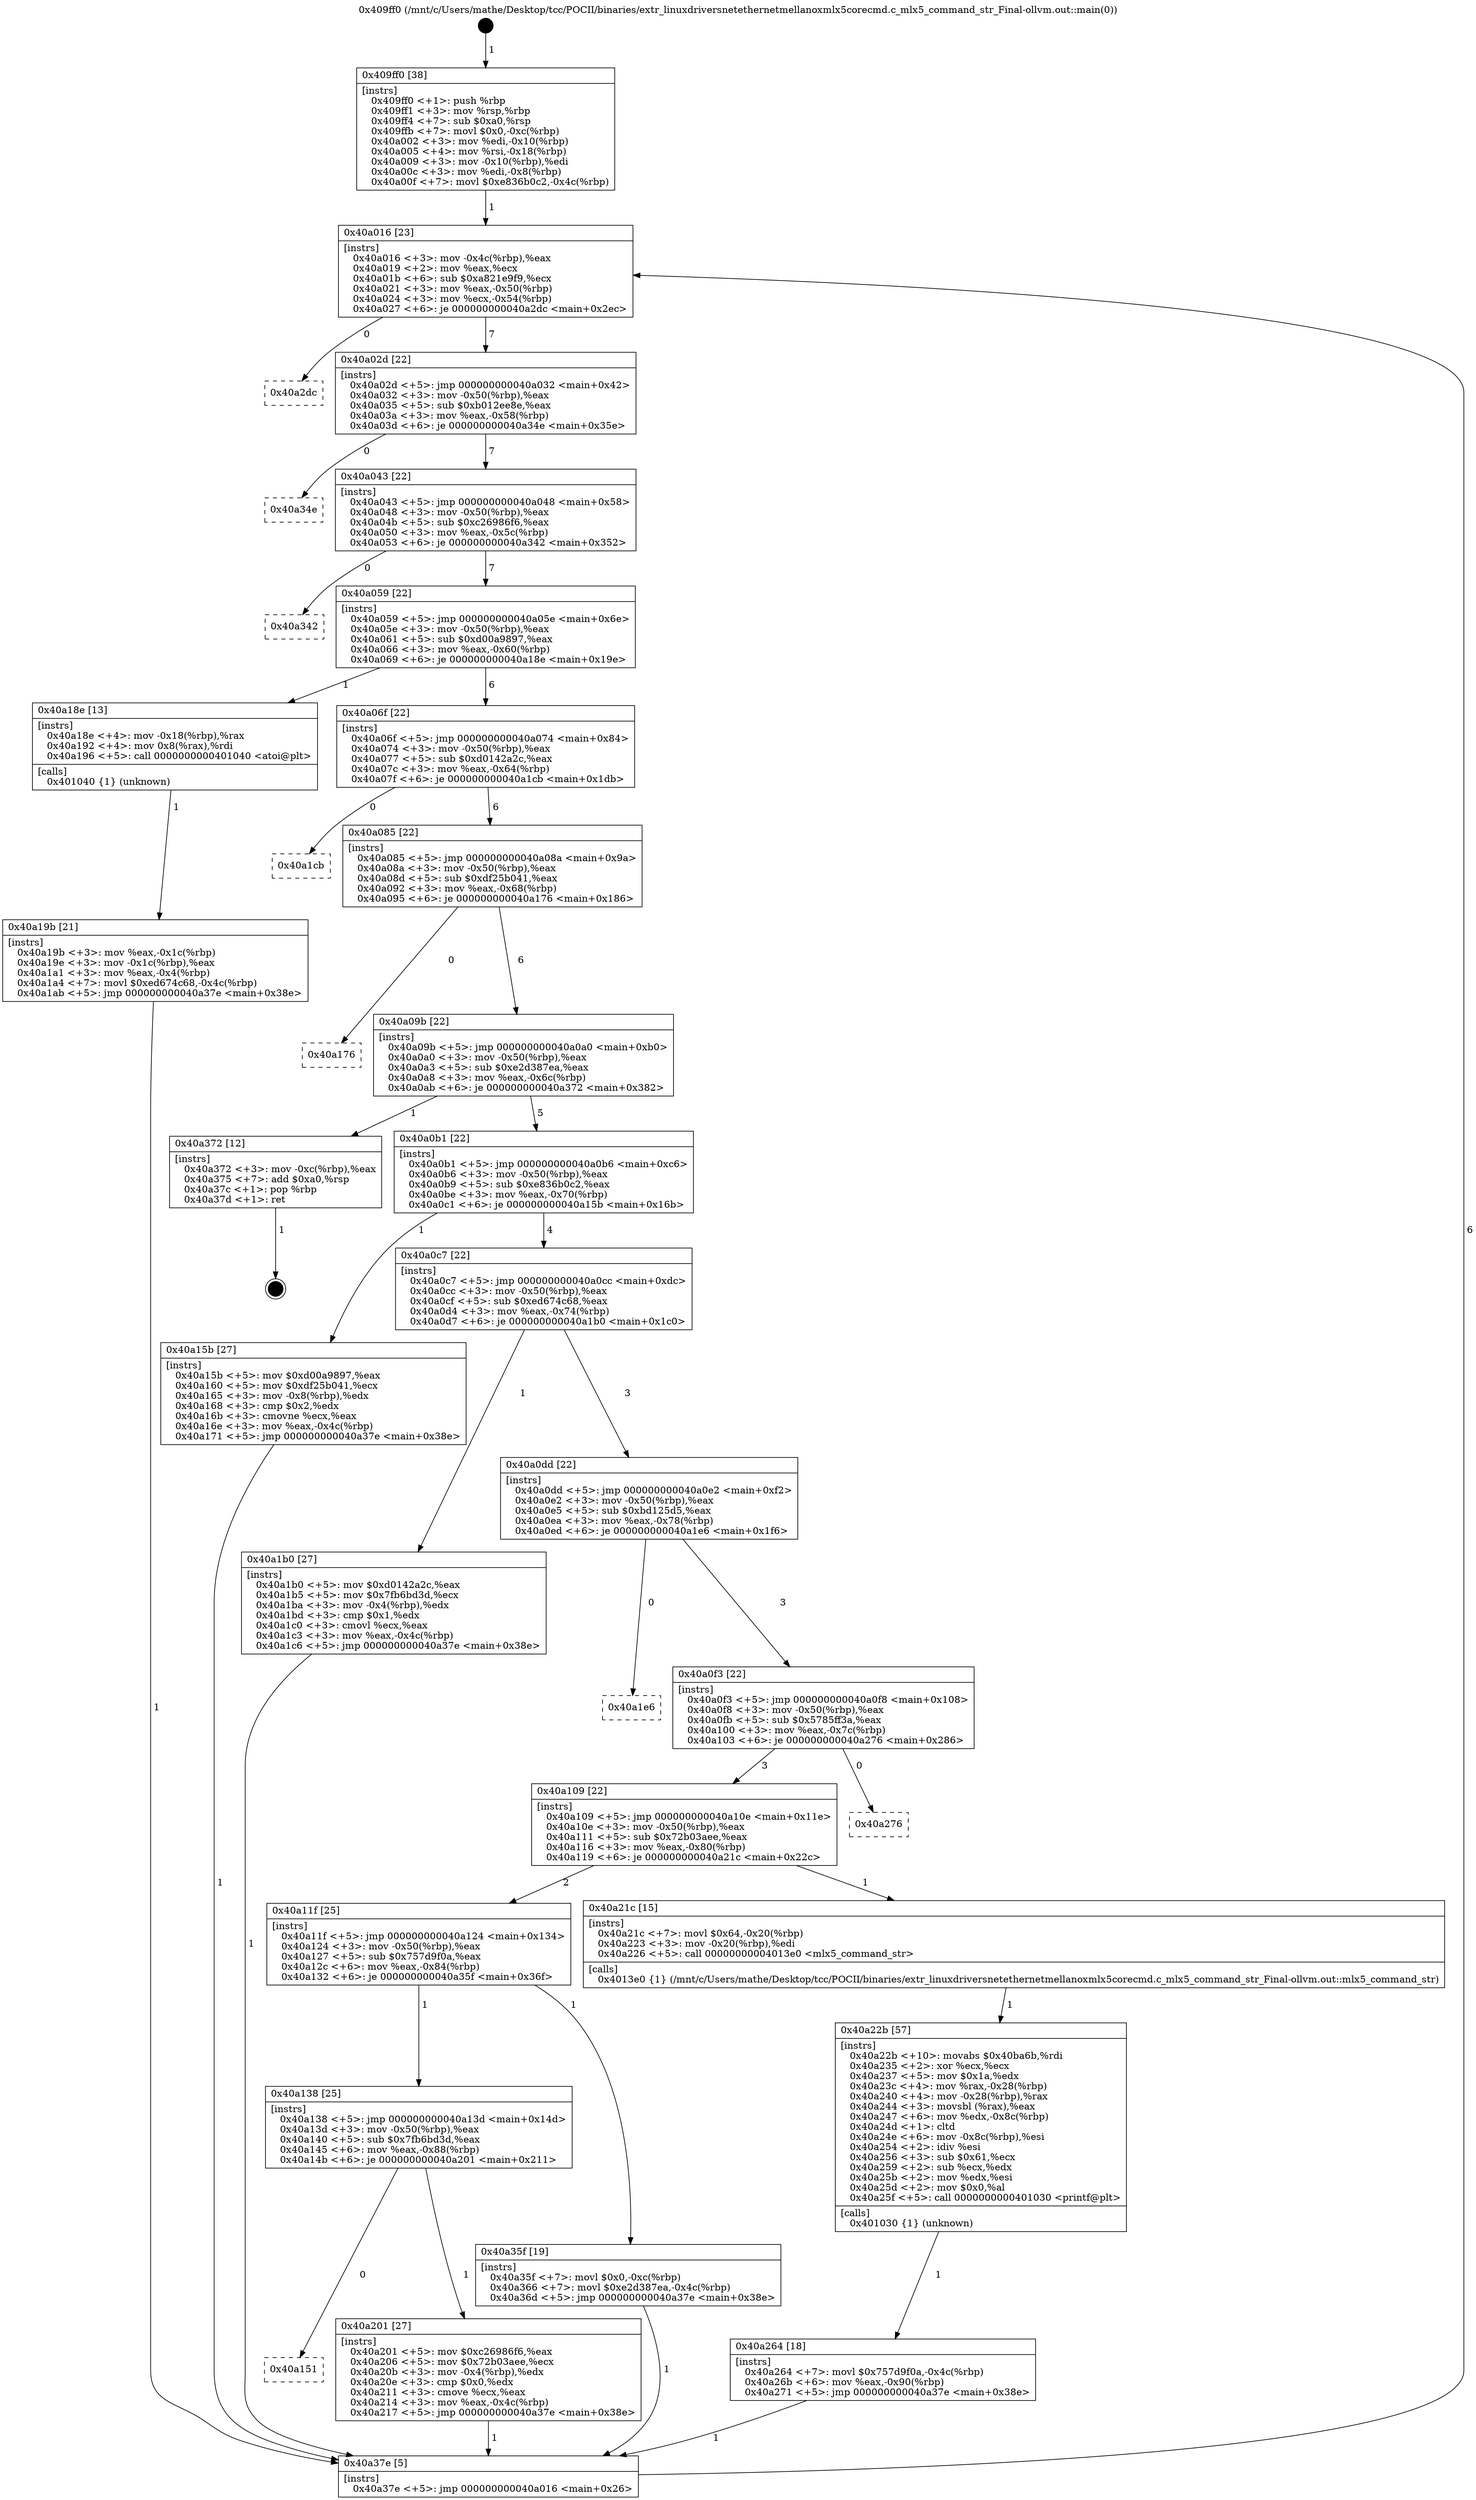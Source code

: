 digraph "0x409ff0" {
  label = "0x409ff0 (/mnt/c/Users/mathe/Desktop/tcc/POCII/binaries/extr_linuxdriversnetethernetmellanoxmlx5corecmd.c_mlx5_command_str_Final-ollvm.out::main(0))"
  labelloc = "t"
  node[shape=record]

  Entry [label="",width=0.3,height=0.3,shape=circle,fillcolor=black,style=filled]
  "0x40a016" [label="{
     0x40a016 [23]\l
     | [instrs]\l
     &nbsp;&nbsp;0x40a016 \<+3\>: mov -0x4c(%rbp),%eax\l
     &nbsp;&nbsp;0x40a019 \<+2\>: mov %eax,%ecx\l
     &nbsp;&nbsp;0x40a01b \<+6\>: sub $0xa821e9f9,%ecx\l
     &nbsp;&nbsp;0x40a021 \<+3\>: mov %eax,-0x50(%rbp)\l
     &nbsp;&nbsp;0x40a024 \<+3\>: mov %ecx,-0x54(%rbp)\l
     &nbsp;&nbsp;0x40a027 \<+6\>: je 000000000040a2dc \<main+0x2ec\>\l
  }"]
  "0x40a2dc" [label="{
     0x40a2dc\l
  }", style=dashed]
  "0x40a02d" [label="{
     0x40a02d [22]\l
     | [instrs]\l
     &nbsp;&nbsp;0x40a02d \<+5\>: jmp 000000000040a032 \<main+0x42\>\l
     &nbsp;&nbsp;0x40a032 \<+3\>: mov -0x50(%rbp),%eax\l
     &nbsp;&nbsp;0x40a035 \<+5\>: sub $0xb012ee8e,%eax\l
     &nbsp;&nbsp;0x40a03a \<+3\>: mov %eax,-0x58(%rbp)\l
     &nbsp;&nbsp;0x40a03d \<+6\>: je 000000000040a34e \<main+0x35e\>\l
  }"]
  Exit [label="",width=0.3,height=0.3,shape=circle,fillcolor=black,style=filled,peripheries=2]
  "0x40a34e" [label="{
     0x40a34e\l
  }", style=dashed]
  "0x40a043" [label="{
     0x40a043 [22]\l
     | [instrs]\l
     &nbsp;&nbsp;0x40a043 \<+5\>: jmp 000000000040a048 \<main+0x58\>\l
     &nbsp;&nbsp;0x40a048 \<+3\>: mov -0x50(%rbp),%eax\l
     &nbsp;&nbsp;0x40a04b \<+5\>: sub $0xc26986f6,%eax\l
     &nbsp;&nbsp;0x40a050 \<+3\>: mov %eax,-0x5c(%rbp)\l
     &nbsp;&nbsp;0x40a053 \<+6\>: je 000000000040a342 \<main+0x352\>\l
  }"]
  "0x40a264" [label="{
     0x40a264 [18]\l
     | [instrs]\l
     &nbsp;&nbsp;0x40a264 \<+7\>: movl $0x757d9f0a,-0x4c(%rbp)\l
     &nbsp;&nbsp;0x40a26b \<+6\>: mov %eax,-0x90(%rbp)\l
     &nbsp;&nbsp;0x40a271 \<+5\>: jmp 000000000040a37e \<main+0x38e\>\l
  }"]
  "0x40a342" [label="{
     0x40a342\l
  }", style=dashed]
  "0x40a059" [label="{
     0x40a059 [22]\l
     | [instrs]\l
     &nbsp;&nbsp;0x40a059 \<+5\>: jmp 000000000040a05e \<main+0x6e\>\l
     &nbsp;&nbsp;0x40a05e \<+3\>: mov -0x50(%rbp),%eax\l
     &nbsp;&nbsp;0x40a061 \<+5\>: sub $0xd00a9897,%eax\l
     &nbsp;&nbsp;0x40a066 \<+3\>: mov %eax,-0x60(%rbp)\l
     &nbsp;&nbsp;0x40a069 \<+6\>: je 000000000040a18e \<main+0x19e\>\l
  }"]
  "0x40a22b" [label="{
     0x40a22b [57]\l
     | [instrs]\l
     &nbsp;&nbsp;0x40a22b \<+10\>: movabs $0x40ba6b,%rdi\l
     &nbsp;&nbsp;0x40a235 \<+2\>: xor %ecx,%ecx\l
     &nbsp;&nbsp;0x40a237 \<+5\>: mov $0x1a,%edx\l
     &nbsp;&nbsp;0x40a23c \<+4\>: mov %rax,-0x28(%rbp)\l
     &nbsp;&nbsp;0x40a240 \<+4\>: mov -0x28(%rbp),%rax\l
     &nbsp;&nbsp;0x40a244 \<+3\>: movsbl (%rax),%eax\l
     &nbsp;&nbsp;0x40a247 \<+6\>: mov %edx,-0x8c(%rbp)\l
     &nbsp;&nbsp;0x40a24d \<+1\>: cltd\l
     &nbsp;&nbsp;0x40a24e \<+6\>: mov -0x8c(%rbp),%esi\l
     &nbsp;&nbsp;0x40a254 \<+2\>: idiv %esi\l
     &nbsp;&nbsp;0x40a256 \<+3\>: sub $0x61,%ecx\l
     &nbsp;&nbsp;0x40a259 \<+2\>: sub %ecx,%edx\l
     &nbsp;&nbsp;0x40a25b \<+2\>: mov %edx,%esi\l
     &nbsp;&nbsp;0x40a25d \<+2\>: mov $0x0,%al\l
     &nbsp;&nbsp;0x40a25f \<+5\>: call 0000000000401030 \<printf@plt\>\l
     | [calls]\l
     &nbsp;&nbsp;0x401030 \{1\} (unknown)\l
  }"]
  "0x40a18e" [label="{
     0x40a18e [13]\l
     | [instrs]\l
     &nbsp;&nbsp;0x40a18e \<+4\>: mov -0x18(%rbp),%rax\l
     &nbsp;&nbsp;0x40a192 \<+4\>: mov 0x8(%rax),%rdi\l
     &nbsp;&nbsp;0x40a196 \<+5\>: call 0000000000401040 \<atoi@plt\>\l
     | [calls]\l
     &nbsp;&nbsp;0x401040 \{1\} (unknown)\l
  }"]
  "0x40a06f" [label="{
     0x40a06f [22]\l
     | [instrs]\l
     &nbsp;&nbsp;0x40a06f \<+5\>: jmp 000000000040a074 \<main+0x84\>\l
     &nbsp;&nbsp;0x40a074 \<+3\>: mov -0x50(%rbp),%eax\l
     &nbsp;&nbsp;0x40a077 \<+5\>: sub $0xd0142a2c,%eax\l
     &nbsp;&nbsp;0x40a07c \<+3\>: mov %eax,-0x64(%rbp)\l
     &nbsp;&nbsp;0x40a07f \<+6\>: je 000000000040a1cb \<main+0x1db\>\l
  }"]
  "0x40a151" [label="{
     0x40a151\l
  }", style=dashed]
  "0x40a1cb" [label="{
     0x40a1cb\l
  }", style=dashed]
  "0x40a085" [label="{
     0x40a085 [22]\l
     | [instrs]\l
     &nbsp;&nbsp;0x40a085 \<+5\>: jmp 000000000040a08a \<main+0x9a\>\l
     &nbsp;&nbsp;0x40a08a \<+3\>: mov -0x50(%rbp),%eax\l
     &nbsp;&nbsp;0x40a08d \<+5\>: sub $0xdf25b041,%eax\l
     &nbsp;&nbsp;0x40a092 \<+3\>: mov %eax,-0x68(%rbp)\l
     &nbsp;&nbsp;0x40a095 \<+6\>: je 000000000040a176 \<main+0x186\>\l
  }"]
  "0x40a201" [label="{
     0x40a201 [27]\l
     | [instrs]\l
     &nbsp;&nbsp;0x40a201 \<+5\>: mov $0xc26986f6,%eax\l
     &nbsp;&nbsp;0x40a206 \<+5\>: mov $0x72b03aee,%ecx\l
     &nbsp;&nbsp;0x40a20b \<+3\>: mov -0x4(%rbp),%edx\l
     &nbsp;&nbsp;0x40a20e \<+3\>: cmp $0x0,%edx\l
     &nbsp;&nbsp;0x40a211 \<+3\>: cmove %ecx,%eax\l
     &nbsp;&nbsp;0x40a214 \<+3\>: mov %eax,-0x4c(%rbp)\l
     &nbsp;&nbsp;0x40a217 \<+5\>: jmp 000000000040a37e \<main+0x38e\>\l
  }"]
  "0x40a176" [label="{
     0x40a176\l
  }", style=dashed]
  "0x40a09b" [label="{
     0x40a09b [22]\l
     | [instrs]\l
     &nbsp;&nbsp;0x40a09b \<+5\>: jmp 000000000040a0a0 \<main+0xb0\>\l
     &nbsp;&nbsp;0x40a0a0 \<+3\>: mov -0x50(%rbp),%eax\l
     &nbsp;&nbsp;0x40a0a3 \<+5\>: sub $0xe2d387ea,%eax\l
     &nbsp;&nbsp;0x40a0a8 \<+3\>: mov %eax,-0x6c(%rbp)\l
     &nbsp;&nbsp;0x40a0ab \<+6\>: je 000000000040a372 \<main+0x382\>\l
  }"]
  "0x40a138" [label="{
     0x40a138 [25]\l
     | [instrs]\l
     &nbsp;&nbsp;0x40a138 \<+5\>: jmp 000000000040a13d \<main+0x14d\>\l
     &nbsp;&nbsp;0x40a13d \<+3\>: mov -0x50(%rbp),%eax\l
     &nbsp;&nbsp;0x40a140 \<+5\>: sub $0x7fb6bd3d,%eax\l
     &nbsp;&nbsp;0x40a145 \<+6\>: mov %eax,-0x88(%rbp)\l
     &nbsp;&nbsp;0x40a14b \<+6\>: je 000000000040a201 \<main+0x211\>\l
  }"]
  "0x40a372" [label="{
     0x40a372 [12]\l
     | [instrs]\l
     &nbsp;&nbsp;0x40a372 \<+3\>: mov -0xc(%rbp),%eax\l
     &nbsp;&nbsp;0x40a375 \<+7\>: add $0xa0,%rsp\l
     &nbsp;&nbsp;0x40a37c \<+1\>: pop %rbp\l
     &nbsp;&nbsp;0x40a37d \<+1\>: ret\l
  }"]
  "0x40a0b1" [label="{
     0x40a0b1 [22]\l
     | [instrs]\l
     &nbsp;&nbsp;0x40a0b1 \<+5\>: jmp 000000000040a0b6 \<main+0xc6\>\l
     &nbsp;&nbsp;0x40a0b6 \<+3\>: mov -0x50(%rbp),%eax\l
     &nbsp;&nbsp;0x40a0b9 \<+5\>: sub $0xe836b0c2,%eax\l
     &nbsp;&nbsp;0x40a0be \<+3\>: mov %eax,-0x70(%rbp)\l
     &nbsp;&nbsp;0x40a0c1 \<+6\>: je 000000000040a15b \<main+0x16b\>\l
  }"]
  "0x40a35f" [label="{
     0x40a35f [19]\l
     | [instrs]\l
     &nbsp;&nbsp;0x40a35f \<+7\>: movl $0x0,-0xc(%rbp)\l
     &nbsp;&nbsp;0x40a366 \<+7\>: movl $0xe2d387ea,-0x4c(%rbp)\l
     &nbsp;&nbsp;0x40a36d \<+5\>: jmp 000000000040a37e \<main+0x38e\>\l
  }"]
  "0x40a15b" [label="{
     0x40a15b [27]\l
     | [instrs]\l
     &nbsp;&nbsp;0x40a15b \<+5\>: mov $0xd00a9897,%eax\l
     &nbsp;&nbsp;0x40a160 \<+5\>: mov $0xdf25b041,%ecx\l
     &nbsp;&nbsp;0x40a165 \<+3\>: mov -0x8(%rbp),%edx\l
     &nbsp;&nbsp;0x40a168 \<+3\>: cmp $0x2,%edx\l
     &nbsp;&nbsp;0x40a16b \<+3\>: cmovne %ecx,%eax\l
     &nbsp;&nbsp;0x40a16e \<+3\>: mov %eax,-0x4c(%rbp)\l
     &nbsp;&nbsp;0x40a171 \<+5\>: jmp 000000000040a37e \<main+0x38e\>\l
  }"]
  "0x40a0c7" [label="{
     0x40a0c7 [22]\l
     | [instrs]\l
     &nbsp;&nbsp;0x40a0c7 \<+5\>: jmp 000000000040a0cc \<main+0xdc\>\l
     &nbsp;&nbsp;0x40a0cc \<+3\>: mov -0x50(%rbp),%eax\l
     &nbsp;&nbsp;0x40a0cf \<+5\>: sub $0xed674c68,%eax\l
     &nbsp;&nbsp;0x40a0d4 \<+3\>: mov %eax,-0x74(%rbp)\l
     &nbsp;&nbsp;0x40a0d7 \<+6\>: je 000000000040a1b0 \<main+0x1c0\>\l
  }"]
  "0x40a37e" [label="{
     0x40a37e [5]\l
     | [instrs]\l
     &nbsp;&nbsp;0x40a37e \<+5\>: jmp 000000000040a016 \<main+0x26\>\l
  }"]
  "0x409ff0" [label="{
     0x409ff0 [38]\l
     | [instrs]\l
     &nbsp;&nbsp;0x409ff0 \<+1\>: push %rbp\l
     &nbsp;&nbsp;0x409ff1 \<+3\>: mov %rsp,%rbp\l
     &nbsp;&nbsp;0x409ff4 \<+7\>: sub $0xa0,%rsp\l
     &nbsp;&nbsp;0x409ffb \<+7\>: movl $0x0,-0xc(%rbp)\l
     &nbsp;&nbsp;0x40a002 \<+3\>: mov %edi,-0x10(%rbp)\l
     &nbsp;&nbsp;0x40a005 \<+4\>: mov %rsi,-0x18(%rbp)\l
     &nbsp;&nbsp;0x40a009 \<+3\>: mov -0x10(%rbp),%edi\l
     &nbsp;&nbsp;0x40a00c \<+3\>: mov %edi,-0x8(%rbp)\l
     &nbsp;&nbsp;0x40a00f \<+7\>: movl $0xe836b0c2,-0x4c(%rbp)\l
  }"]
  "0x40a19b" [label="{
     0x40a19b [21]\l
     | [instrs]\l
     &nbsp;&nbsp;0x40a19b \<+3\>: mov %eax,-0x1c(%rbp)\l
     &nbsp;&nbsp;0x40a19e \<+3\>: mov -0x1c(%rbp),%eax\l
     &nbsp;&nbsp;0x40a1a1 \<+3\>: mov %eax,-0x4(%rbp)\l
     &nbsp;&nbsp;0x40a1a4 \<+7\>: movl $0xed674c68,-0x4c(%rbp)\l
     &nbsp;&nbsp;0x40a1ab \<+5\>: jmp 000000000040a37e \<main+0x38e\>\l
  }"]
  "0x40a11f" [label="{
     0x40a11f [25]\l
     | [instrs]\l
     &nbsp;&nbsp;0x40a11f \<+5\>: jmp 000000000040a124 \<main+0x134\>\l
     &nbsp;&nbsp;0x40a124 \<+3\>: mov -0x50(%rbp),%eax\l
     &nbsp;&nbsp;0x40a127 \<+5\>: sub $0x757d9f0a,%eax\l
     &nbsp;&nbsp;0x40a12c \<+6\>: mov %eax,-0x84(%rbp)\l
     &nbsp;&nbsp;0x40a132 \<+6\>: je 000000000040a35f \<main+0x36f\>\l
  }"]
  "0x40a1b0" [label="{
     0x40a1b0 [27]\l
     | [instrs]\l
     &nbsp;&nbsp;0x40a1b0 \<+5\>: mov $0xd0142a2c,%eax\l
     &nbsp;&nbsp;0x40a1b5 \<+5\>: mov $0x7fb6bd3d,%ecx\l
     &nbsp;&nbsp;0x40a1ba \<+3\>: mov -0x4(%rbp),%edx\l
     &nbsp;&nbsp;0x40a1bd \<+3\>: cmp $0x1,%edx\l
     &nbsp;&nbsp;0x40a1c0 \<+3\>: cmovl %ecx,%eax\l
     &nbsp;&nbsp;0x40a1c3 \<+3\>: mov %eax,-0x4c(%rbp)\l
     &nbsp;&nbsp;0x40a1c6 \<+5\>: jmp 000000000040a37e \<main+0x38e\>\l
  }"]
  "0x40a0dd" [label="{
     0x40a0dd [22]\l
     | [instrs]\l
     &nbsp;&nbsp;0x40a0dd \<+5\>: jmp 000000000040a0e2 \<main+0xf2\>\l
     &nbsp;&nbsp;0x40a0e2 \<+3\>: mov -0x50(%rbp),%eax\l
     &nbsp;&nbsp;0x40a0e5 \<+5\>: sub $0xbd125d5,%eax\l
     &nbsp;&nbsp;0x40a0ea \<+3\>: mov %eax,-0x78(%rbp)\l
     &nbsp;&nbsp;0x40a0ed \<+6\>: je 000000000040a1e6 \<main+0x1f6\>\l
  }"]
  "0x40a21c" [label="{
     0x40a21c [15]\l
     | [instrs]\l
     &nbsp;&nbsp;0x40a21c \<+7\>: movl $0x64,-0x20(%rbp)\l
     &nbsp;&nbsp;0x40a223 \<+3\>: mov -0x20(%rbp),%edi\l
     &nbsp;&nbsp;0x40a226 \<+5\>: call 00000000004013e0 \<mlx5_command_str\>\l
     | [calls]\l
     &nbsp;&nbsp;0x4013e0 \{1\} (/mnt/c/Users/mathe/Desktop/tcc/POCII/binaries/extr_linuxdriversnetethernetmellanoxmlx5corecmd.c_mlx5_command_str_Final-ollvm.out::mlx5_command_str)\l
  }"]
  "0x40a1e6" [label="{
     0x40a1e6\l
  }", style=dashed]
  "0x40a0f3" [label="{
     0x40a0f3 [22]\l
     | [instrs]\l
     &nbsp;&nbsp;0x40a0f3 \<+5\>: jmp 000000000040a0f8 \<main+0x108\>\l
     &nbsp;&nbsp;0x40a0f8 \<+3\>: mov -0x50(%rbp),%eax\l
     &nbsp;&nbsp;0x40a0fb \<+5\>: sub $0x5785ff3a,%eax\l
     &nbsp;&nbsp;0x40a100 \<+3\>: mov %eax,-0x7c(%rbp)\l
     &nbsp;&nbsp;0x40a103 \<+6\>: je 000000000040a276 \<main+0x286\>\l
  }"]
  "0x40a109" [label="{
     0x40a109 [22]\l
     | [instrs]\l
     &nbsp;&nbsp;0x40a109 \<+5\>: jmp 000000000040a10e \<main+0x11e\>\l
     &nbsp;&nbsp;0x40a10e \<+3\>: mov -0x50(%rbp),%eax\l
     &nbsp;&nbsp;0x40a111 \<+5\>: sub $0x72b03aee,%eax\l
     &nbsp;&nbsp;0x40a116 \<+3\>: mov %eax,-0x80(%rbp)\l
     &nbsp;&nbsp;0x40a119 \<+6\>: je 000000000040a21c \<main+0x22c\>\l
  }"]
  "0x40a276" [label="{
     0x40a276\l
  }", style=dashed]
  Entry -> "0x409ff0" [label=" 1"]
  "0x40a016" -> "0x40a2dc" [label=" 0"]
  "0x40a016" -> "0x40a02d" [label=" 7"]
  "0x40a372" -> Exit [label=" 1"]
  "0x40a02d" -> "0x40a34e" [label=" 0"]
  "0x40a02d" -> "0x40a043" [label=" 7"]
  "0x40a35f" -> "0x40a37e" [label=" 1"]
  "0x40a043" -> "0x40a342" [label=" 0"]
  "0x40a043" -> "0x40a059" [label=" 7"]
  "0x40a264" -> "0x40a37e" [label=" 1"]
  "0x40a059" -> "0x40a18e" [label=" 1"]
  "0x40a059" -> "0x40a06f" [label=" 6"]
  "0x40a22b" -> "0x40a264" [label=" 1"]
  "0x40a06f" -> "0x40a1cb" [label=" 0"]
  "0x40a06f" -> "0x40a085" [label=" 6"]
  "0x40a21c" -> "0x40a22b" [label=" 1"]
  "0x40a085" -> "0x40a176" [label=" 0"]
  "0x40a085" -> "0x40a09b" [label=" 6"]
  "0x40a201" -> "0x40a37e" [label=" 1"]
  "0x40a09b" -> "0x40a372" [label=" 1"]
  "0x40a09b" -> "0x40a0b1" [label=" 5"]
  "0x40a138" -> "0x40a201" [label=" 1"]
  "0x40a0b1" -> "0x40a15b" [label=" 1"]
  "0x40a0b1" -> "0x40a0c7" [label=" 4"]
  "0x40a15b" -> "0x40a37e" [label=" 1"]
  "0x409ff0" -> "0x40a016" [label=" 1"]
  "0x40a37e" -> "0x40a016" [label=" 6"]
  "0x40a18e" -> "0x40a19b" [label=" 1"]
  "0x40a19b" -> "0x40a37e" [label=" 1"]
  "0x40a138" -> "0x40a151" [label=" 0"]
  "0x40a0c7" -> "0x40a1b0" [label=" 1"]
  "0x40a0c7" -> "0x40a0dd" [label=" 3"]
  "0x40a1b0" -> "0x40a37e" [label=" 1"]
  "0x40a11f" -> "0x40a35f" [label=" 1"]
  "0x40a0dd" -> "0x40a1e6" [label=" 0"]
  "0x40a0dd" -> "0x40a0f3" [label=" 3"]
  "0x40a11f" -> "0x40a138" [label=" 1"]
  "0x40a0f3" -> "0x40a276" [label=" 0"]
  "0x40a0f3" -> "0x40a109" [label=" 3"]
  "0x40a109" -> "0x40a11f" [label=" 2"]
  "0x40a109" -> "0x40a21c" [label=" 1"]
}
